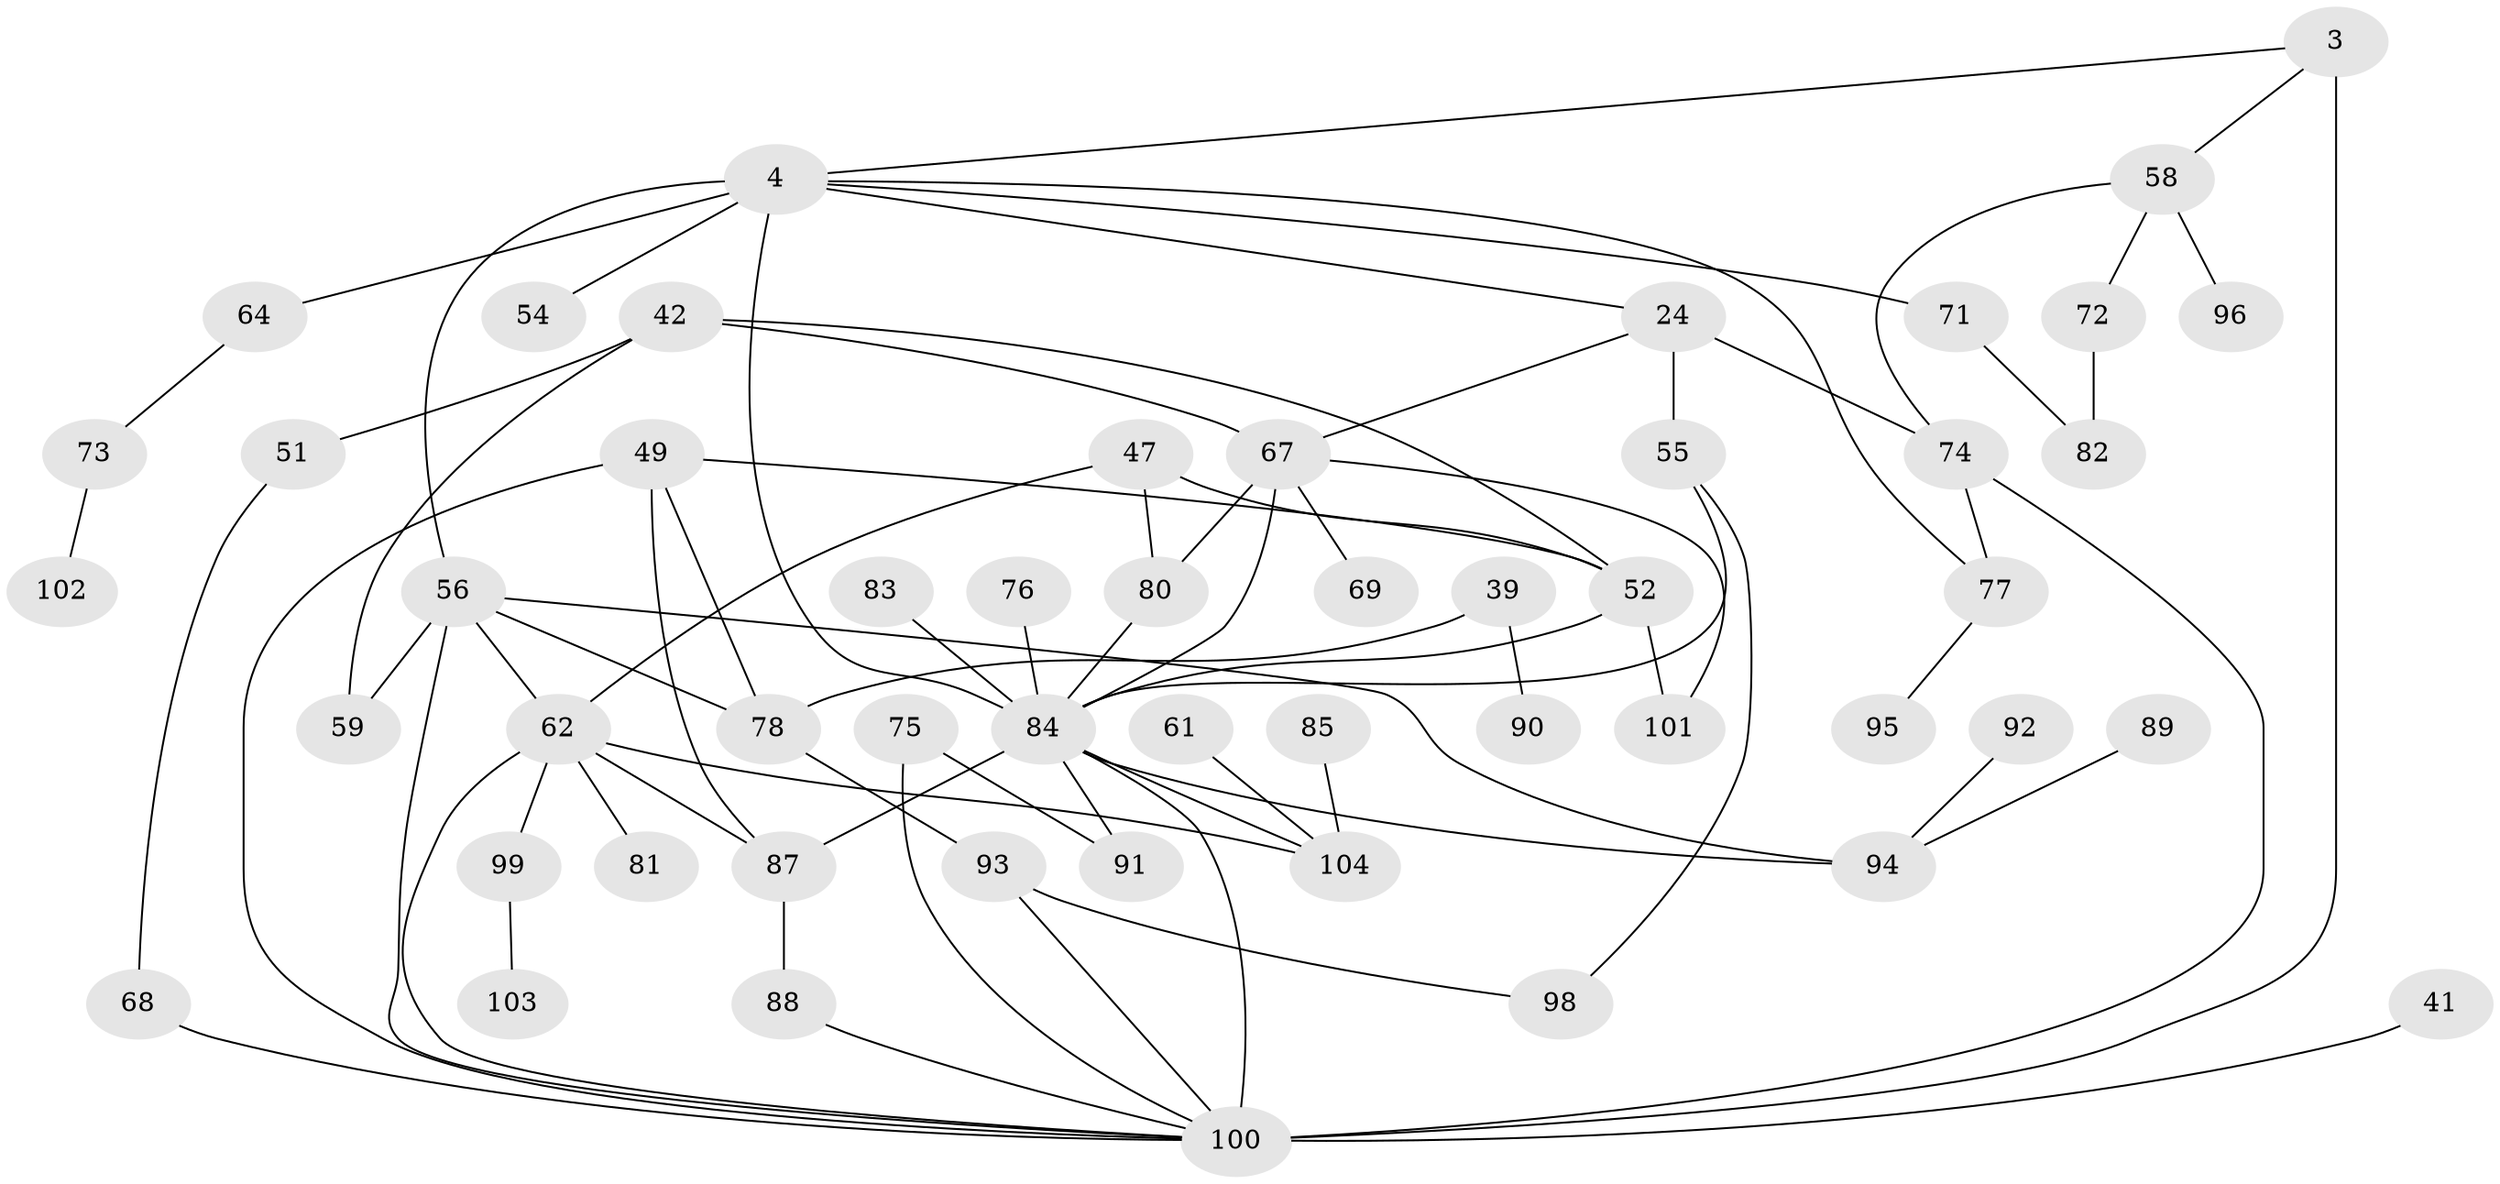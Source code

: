 // original degree distribution, {5: 0.16346153846153846, 6: 0.019230769230769232, 7: 0.019230769230769232, 4: 0.09615384615384616, 3: 0.14423076923076922, 8: 0.009615384615384616, 2: 0.3557692307692308, 1: 0.19230769230769232}
// Generated by graph-tools (version 1.1) at 2025/42/03/09/25 04:42:11]
// undirected, 52 vertices, 77 edges
graph export_dot {
graph [start="1"]
  node [color=gray90,style=filled];
  3;
  4 [super="+2"];
  24 [super="+8"];
  39;
  41;
  42;
  47;
  49;
  51;
  52 [super="+31+44+40"];
  54;
  55 [super="+20"];
  56 [super="+33+1+48"];
  58 [super="+11+26+30"];
  59;
  61;
  62 [super="+19+18+34"];
  64;
  67 [super="+32+60"];
  68;
  69;
  71;
  72;
  73;
  74;
  75;
  76;
  77 [super="+28"];
  78 [super="+25"];
  80 [super="+53"];
  81;
  82;
  83;
  84 [super="+9+43+6+21"];
  85;
  87 [super="+13+45"];
  88;
  89;
  90;
  91;
  92;
  93 [super="+15"];
  94 [super="+65+70"];
  95;
  96;
  98;
  99 [super="+66"];
  100 [super="+57+97+63+79"];
  101 [super="+46"];
  102;
  103;
  104 [super="+27+86"];
  3 -- 4 [weight=2];
  3 -- 58;
  3 -- 100 [weight=4];
  4 -- 54;
  4 -- 56 [weight=2];
  4 -- 64;
  4 -- 71;
  4 -- 24;
  4 -- 84 [weight=2];
  4 -- 77;
  24 -- 74;
  24 -- 67;
  24 -- 55 [weight=2];
  39 -- 90;
  39 -- 78;
  41 -- 100;
  42 -- 51;
  42 -- 67;
  42 -- 59;
  42 -- 52;
  47 -- 62;
  47 -- 52;
  47 -- 80;
  49 -- 87;
  49 -- 78;
  49 -- 52;
  49 -- 100;
  51 -- 68;
  52 -- 101 [weight=2];
  52 -- 84 [weight=2];
  55 -- 98;
  55 -- 84;
  56 -- 59;
  56 -- 62 [weight=2];
  56 -- 78;
  56 -- 100;
  56 -- 94 [weight=2];
  58 -- 96;
  58 -- 74;
  58 -- 72;
  61 -- 104;
  62 -- 99 [weight=2];
  62 -- 87 [weight=3];
  62 -- 81;
  62 -- 100;
  62 -- 104 [weight=2];
  64 -- 73;
  67 -- 80;
  67 -- 84 [weight=2];
  67 -- 101;
  67 -- 69;
  68 -- 100;
  71 -- 82;
  72 -- 82;
  73 -- 102;
  74 -- 77;
  74 -- 100 [weight=2];
  75 -- 91;
  75 -- 100;
  76 -- 84;
  77 -- 95;
  78 -- 93 [weight=2];
  80 -- 84;
  83 -- 84;
  84 -- 87 [weight=2];
  84 -- 91;
  84 -- 100;
  84 -- 94;
  84 -- 104 [weight=2];
  85 -- 104;
  87 -- 88;
  88 -- 100;
  89 -- 94;
  92 -- 94;
  93 -- 98;
  93 -- 100;
  99 -- 103;
}
